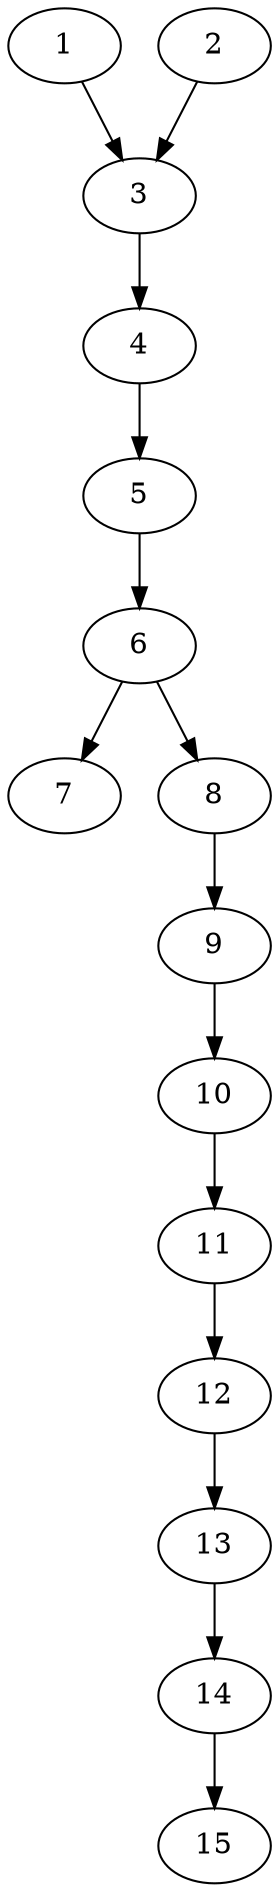 // DAG automatically generated by daggen at Thu Oct  3 13:59:26 2019
// ./daggen --dot -n 15 --ccr 0.4 --fat 0.3 --regular 0.5 --density 0.9 --mindata 5242880 --maxdata 52428800 
digraph G {
  1 [size="80832000", alpha="0.16", expect_size="32332800"] 
  1 -> 3 [size ="32332800"]
  2 [size="111677440", alpha="0.16", expect_size="44670976"] 
  2 -> 3 [size ="44670976"]
  3 [size="75118080", alpha="0.16", expect_size="30047232"] 
  3 -> 4 [size ="30047232"]
  4 [size="122772480", alpha="0.11", expect_size="49108992"] 
  4 -> 5 [size ="49108992"]
  5 [size="34664960", alpha="0.11", expect_size="13865984"] 
  5 -> 6 [size ="13865984"]
  6 [size="69990400", alpha="0.19", expect_size="27996160"] 
  6 -> 7 [size ="27996160"]
  6 -> 8 [size ="27996160"]
  7 [size="68162560", alpha="0.04", expect_size="27265024"] 
  8 [size="120988160", alpha="0.02", expect_size="48395264"] 
  8 -> 9 [size ="48395264"]
  9 [size="47654400", alpha="0.04", expect_size="19061760"] 
  9 -> 10 [size ="19061760"]
  10 [size="69230080", alpha="0.08", expect_size="27692032"] 
  10 -> 11 [size ="27692032"]
  11 [size="128363520", alpha="0.09", expect_size="51345408"] 
  11 -> 12 [size ="51345408"]
  12 [size="104796160", alpha="0.08", expect_size="41918464"] 
  12 -> 13 [size ="41918464"]
  13 [size="82327040", alpha="0.12", expect_size="32930816"] 
  13 -> 14 [size ="32930816"]
  14 [size="61606400", alpha="0.07", expect_size="24642560"] 
  14 -> 15 [size ="24642560"]
  15 [size="126842880", alpha="0.05", expect_size="50737152"] 
}
